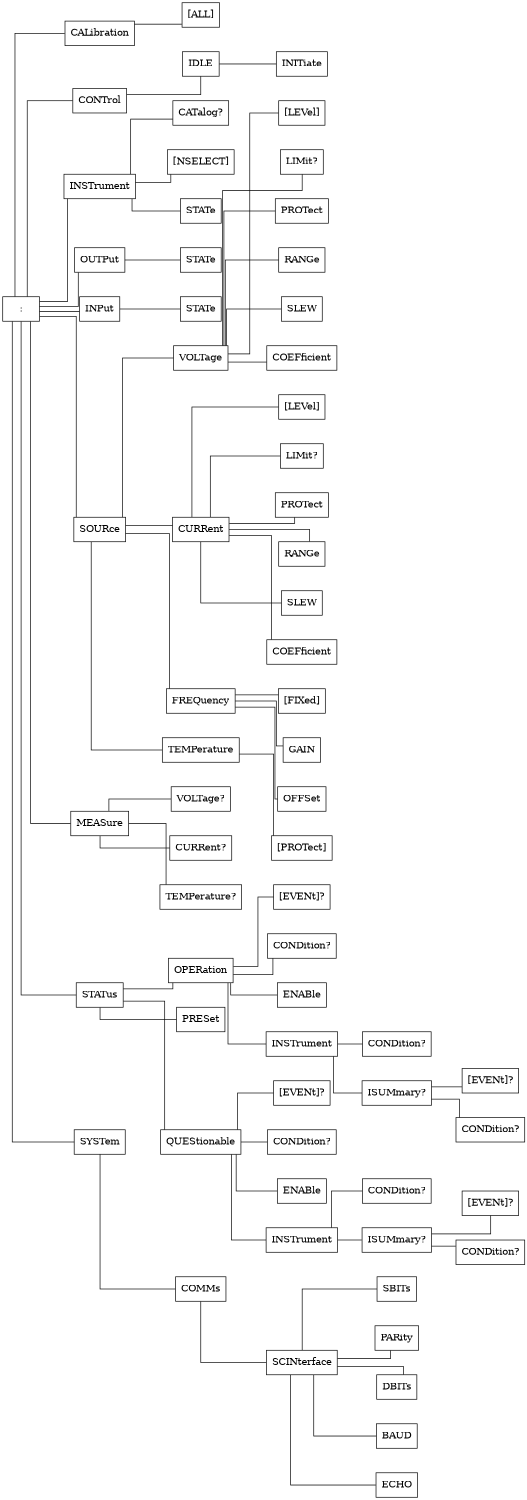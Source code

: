  
graph Example {
    size="5,10"
    graph [rankdir=LR, splines=ortho, fontsize=8];
    node [shape=box];
    ranksep=0.5;
    nodesep=0.5;
    node0 [label=":"];
    node1 [label="CALibration"];
        node11 [label="[ALL]"];
    node2 [label="CONTrol"];
        node21 [label="IDLE"];
            node211 [label="INITiate"];
    node3 [label="INSTrument"]
        node31 [label="CATalog?"]
        node32 [label="[NSELECT]"]
        node33 [label="STATe"]
    node4 [label="OUTPut"];
        node41 [label="STATe"];
    node5 [label="INPut"];
        node51 [label="STATe"];
    node6 [label="SOURce"];
        node61 [label="VOLTage"];
            node611 [label="[LEVel]"];
            node612 [label="LIMit?"];
            node613 [label="PROTect"];
            node614 [label="RANGe"];
            node615 [label="SLEW"];
            node616 [label="COEFficient"];
        node62 [label="CURRent"];
            node621 [label="[LEVel]"];
            node622 [label="LIMit?"];
            node623 [label="PROTect"];
            node624 [label="RANGe"];
            node625 [label="SLEW"];
            node626 [label="COEFficient"];
        node63 [label="FREQuency"];
            node631 [label="[FIXed]"];
            node632 [label="GAIN"];
            node633 [label="OFFSet"];
        node64 [label="TEMPerature"];
            node641 [label="[PROTect]"];
    node7 [label="MEASure"];
        node71 [label="VOLTage?"];
        node72 [label="CURRent?"];
        node73 [label="TEMPerature?"];
    node8 [label="STATus"];
        node81 [label="OPERation"];
            node811 [label="[EVENt]?"];
            node812 [label="CONDition?"];
            node813 [label="ENABle"];
            node814 [label="INSTrument"];
                node8141 [label="CONDition?"];
                node8142 [label="ISUMmary?"];
                    node81421 [label="[EVENt]?"];
                    node81422 [label="CONDition?"];
        node82 [label="PRESet"];
        node83 [label="QUEStionable"];
            node831 [label="[EVENt]?"];
            node832 [label="CONDition?"];
            node833 [label="ENABle"];
            node834 [label="INSTrument"];
                node8341 [label="CONDition?"];
                node8342 [label="ISUMmary?"];
                    node83421 [label="[EVENt]?"];
                    node83422 [label="CONDition?"];
    node9 [label="SYSTem"];
        node91 [label="COMMs"];
            node911 [label="SCINterface"];
                node9111 [label="SBITs"];
                node9112 [label="PARity"];
                node9113 [label="DBITs"];
                node9114 [label="BAUD"];
                node9115 [label="ECHO"];
    
    node0 -- {node1 node2 node3 node4 node5 node6 node7 node8 node9}; 
    node1 -- node11;
    node2 -- node21 -- node211;
    node3 -- {node31 node32 node33};
    node4 -- node41;
    node5 -- node51;
    node6 -- {node61 node62 node63 node64};
        node61 -- {node611 node612 node613 node614 node615 node616};
        node62 -- {node621 node622 node623 node624 node625 node626};
        node63 -- {node631 node632 node633};
        node64 -- node641;
    node7 -- {node71 node72 node73};
    node8 -- {node81 node82 node83};
        node81 -- {node811 node812 node813 node814};
            node814 -- {node8141 node8142};
                node8142 -- {node81421 node81422};
        node83 -- {node831 node832 node833 node834};
            node834 -- {node8341 node8342};
                node8342 -- {node83421 node83422};
    node9 -- node91 -- node911 -- {node9111 node9112 node9113 node9114 node9115};
}
